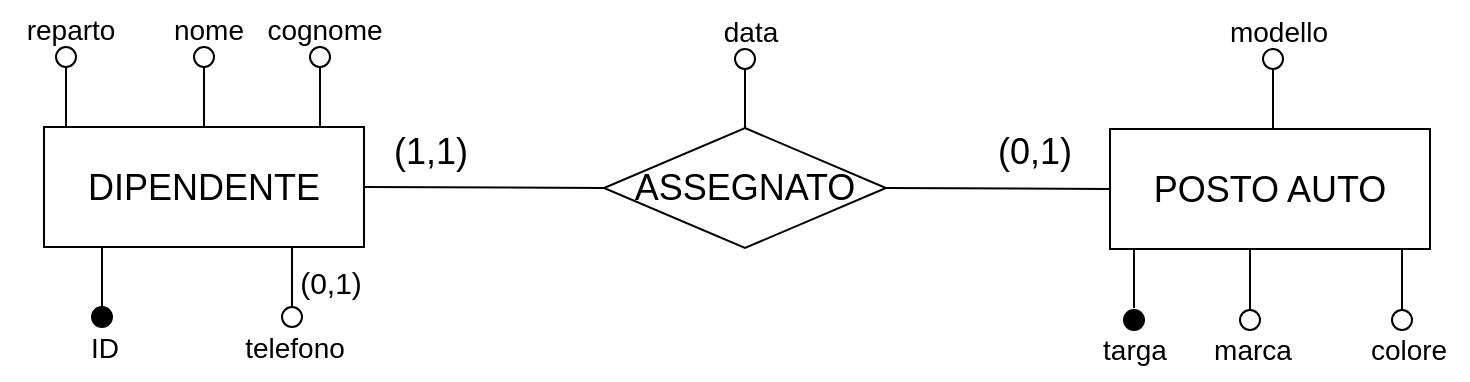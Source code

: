<?xml version="1.0" encoding="UTF-8"?>
<mxfile version="28.2.5">
  <diagram name="Pagina-1" id="SHImMo-cX8PR3l8xb86j">
    <mxGraphModel dx="830" dy="431" grid="1" gridSize="10" guides="1" tooltips="1" connect="1" arrows="1" fold="1" page="1" pageScale="1" pageWidth="1169" pageHeight="827" math="0" shadow="0">
      <root>
        <mxCell id="0" />
        <mxCell id="1" parent="0" />
        <mxCell id="unjvJsAtwSInByf4UnUb-1" value="&lt;span style=&quot;font-size: 18px;&quot;&gt;DIPENDENTE&lt;/span&gt;" style="rounded=0;whiteSpace=wrap;html=1;" parent="1" vertex="1">
          <mxGeometry x="227" y="287.5" width="160" height="60" as="geometry" />
        </mxCell>
        <mxCell id="unjvJsAtwSInByf4UnUb-5" value="" style="endArrow=none;html=1;rounded=0;exitX=0.067;exitY=0;exitDx=0;exitDy=0;exitPerimeter=0;" parent="1" edge="1">
          <mxGeometry width="50" height="50" relative="1" as="geometry">
            <mxPoint x="365" y="287.5" as="sourcePoint" />
            <mxPoint x="365" y="257.5" as="targetPoint" />
          </mxGeometry>
        </mxCell>
        <mxCell id="unjvJsAtwSInByf4UnUb-6" value="" style="ellipse;whiteSpace=wrap;html=1;aspect=fixed;" parent="1" vertex="1">
          <mxGeometry x="360" y="247.5" width="10" height="10" as="geometry" />
        </mxCell>
        <mxCell id="unjvJsAtwSInByf4UnUb-7" value="&lt;font style=&quot;font-size: 14px;&quot;&gt;nome&lt;/font&gt;" style="text;html=1;align=center;verticalAlign=middle;resizable=0;points=[];autosize=1;strokeColor=none;fillColor=none;" parent="1" vertex="1">
          <mxGeometry x="279" y="224" width="60" height="30" as="geometry" />
        </mxCell>
        <mxCell id="unjvJsAtwSInByf4UnUb-14" value="" style="endArrow=none;html=1;rounded=0;exitX=0.067;exitY=0;exitDx=0;exitDy=0;exitPerimeter=0;" parent="1" edge="1">
          <mxGeometry width="50" height="50" relative="1" as="geometry">
            <mxPoint x="307" y="287.5" as="sourcePoint" />
            <mxPoint x="307" y="257.5" as="targetPoint" />
          </mxGeometry>
        </mxCell>
        <mxCell id="unjvJsAtwSInByf4UnUb-15" value="" style="ellipse;whiteSpace=wrap;html=1;aspect=fixed;direction=south;" parent="1" vertex="1">
          <mxGeometry x="302" y="247.5" width="10" height="10" as="geometry" />
        </mxCell>
        <mxCell id="unjvJsAtwSInByf4UnUb-61" value="&lt;font style=&quot;font-size: 18px;&quot;&gt;POSTO AUTO&lt;/font&gt;" style="rounded=0;whiteSpace=wrap;html=1;" parent="1" vertex="1">
          <mxGeometry x="760" y="288.5" width="160" height="60" as="geometry" />
        </mxCell>
        <mxCell id="unjvJsAtwSInByf4UnUb-65" value="" style="endArrow=none;html=1;rounded=0;exitX=0.067;exitY=0;exitDx=0;exitDy=0;exitPerimeter=0;" parent="1" edge="1">
          <mxGeometry width="50" height="50" relative="1" as="geometry">
            <mxPoint x="830" y="349" as="sourcePoint" />
            <mxPoint x="830" y="379" as="targetPoint" />
          </mxGeometry>
        </mxCell>
        <mxCell id="unjvJsAtwSInByf4UnUb-66" value="" style="ellipse;whiteSpace=wrap;html=1;aspect=fixed;rotation=-180;" parent="1" vertex="1">
          <mxGeometry x="825" y="379" width="10" height="10" as="geometry" />
        </mxCell>
        <mxCell id="unjvJsAtwSInByf4UnUb-71" value="" style="endArrow=none;html=1;rounded=0;exitX=0.067;exitY=0;exitDx=0;exitDy=0;exitPerimeter=0;" parent="1" edge="1">
          <mxGeometry width="50" height="50" relative="1" as="geometry">
            <mxPoint x="772" y="348" as="sourcePoint" />
            <mxPoint x="772" y="378" as="targetPoint" />
          </mxGeometry>
        </mxCell>
        <mxCell id="unjvJsAtwSInByf4UnUb-72" value="" style="ellipse;whiteSpace=wrap;html=1;aspect=fixed;rotation=-180;fillColor=#000000;" parent="1" vertex="1">
          <mxGeometry x="767" y="379" width="10" height="10" as="geometry" />
        </mxCell>
        <mxCell id="unjvJsAtwSInByf4UnUb-78" value="&lt;font style=&quot;font-size: 14px;&quot;&gt;targa&lt;/font&gt;" style="text;html=1;align=center;verticalAlign=middle;resizable=0;points=[];autosize=1;strokeColor=none;fillColor=none;" parent="1" vertex="1">
          <mxGeometry x="742" y="384" width="60" height="30" as="geometry" />
        </mxCell>
        <mxCell id="unjvJsAtwSInByf4UnUb-80" value="&lt;font style=&quot;font-size: 14px;&quot;&gt;marca&lt;/font&gt;" style="text;html=1;align=center;verticalAlign=middle;resizable=0;points=[];autosize=1;strokeColor=none;fillColor=none;" parent="1" vertex="1">
          <mxGeometry x="801" y="384" width="60" height="30" as="geometry" />
        </mxCell>
        <mxCell id="unjvJsAtwSInByf4UnUb-81" value="&lt;font style=&quot;font-size: 18px;&quot;&gt;ASSEGNATO&lt;/font&gt;" style="rhombus;whiteSpace=wrap;html=1;" parent="1" vertex="1">
          <mxGeometry x="507" y="288" width="141" height="60" as="geometry" />
        </mxCell>
        <mxCell id="unjvJsAtwSInByf4UnUb-83" value="" style="endArrow=none;html=1;rounded=0;exitX=1;exitY=0.5;exitDx=0;exitDy=0;entryX=0;entryY=0.5;entryDx=0;entryDy=0;" parent="1" source="unjvJsAtwSInByf4UnUb-1" target="unjvJsAtwSInByf4UnUb-81" edge="1">
          <mxGeometry width="50" height="50" relative="1" as="geometry">
            <mxPoint x="597" y="501.5" as="sourcePoint" />
            <mxPoint x="647" y="451.5" as="targetPoint" />
          </mxGeometry>
        </mxCell>
        <mxCell id="unjvJsAtwSInByf4UnUb-84" value="" style="endArrow=none;html=1;rounded=0;exitX=1;exitY=0.5;exitDx=0;exitDy=0;entryX=0;entryY=0.5;entryDx=0;entryDy=0;" parent="1" source="unjvJsAtwSInByf4UnUb-81" target="unjvJsAtwSInByf4UnUb-61" edge="1">
          <mxGeometry width="50" height="50" relative="1" as="geometry">
            <mxPoint x="597" y="501.5" as="sourcePoint" />
            <mxPoint x="647" y="451.5" as="targetPoint" />
          </mxGeometry>
        </mxCell>
        <mxCell id="unjvJsAtwSInByf4UnUb-88" value="" style="endArrow=none;html=1;rounded=0;exitX=0.067;exitY=0;exitDx=0;exitDy=0;exitPerimeter=0;" parent="1" edge="1">
          <mxGeometry width="50" height="50" relative="1" as="geometry">
            <mxPoint x="906" y="349" as="sourcePoint" />
            <mxPoint x="906" y="379" as="targetPoint" />
          </mxGeometry>
        </mxCell>
        <mxCell id="unjvJsAtwSInByf4UnUb-89" value="" style="ellipse;whiteSpace=wrap;html=1;aspect=fixed;rotation=-180;" parent="1" vertex="1">
          <mxGeometry x="901" y="379" width="10" height="10" as="geometry" />
        </mxCell>
        <mxCell id="unjvJsAtwSInByf4UnUb-90" value="&lt;font style=&quot;font-size: 14px;&quot;&gt;colore&lt;/font&gt;" style="text;html=1;align=center;verticalAlign=middle;resizable=0;points=[];autosize=1;strokeColor=none;fillColor=none;" parent="1" vertex="1">
          <mxGeometry x="879" y="384" width="60" height="30" as="geometry" />
        </mxCell>
        <mxCell id="unjvJsAtwSInByf4UnUb-91" value="&lt;font style=&quot;font-size: 18px;&quot;&gt;(1,1)&lt;/font&gt;" style="text;html=1;align=center;verticalAlign=middle;resizable=0;points=[];autosize=1;strokeColor=none;fillColor=none;" parent="1" vertex="1">
          <mxGeometry x="390" y="280" width="60" height="40" as="geometry" />
        </mxCell>
        <mxCell id="unjvJsAtwSInByf4UnUb-92" value="&lt;font style=&quot;font-size: 18px;&quot;&gt;(0,1)&lt;/font&gt;" style="text;html=1;align=center;verticalAlign=middle;resizable=0;points=[];autosize=1;strokeColor=none;fillColor=none;" parent="1" vertex="1">
          <mxGeometry x="692" y="280" width="60" height="40" as="geometry" />
        </mxCell>
        <mxCell id="CcaYhzzBdF9eLu_KtUvN-2" value="&lt;font style=&quot;font-size: 14px;&quot;&gt;cognome&lt;/font&gt;" style="text;html=1;align=center;verticalAlign=middle;resizable=0;points=[];autosize=1;strokeColor=none;fillColor=none;" parent="1" vertex="1">
          <mxGeometry x="327" y="224" width="80" height="30" as="geometry" />
        </mxCell>
        <mxCell id="sy5HOTditzcSrkJo1PVW-5" value="" style="endArrow=none;html=1;rounded=0;exitX=0.067;exitY=0;exitDx=0;exitDy=0;exitPerimeter=0;" edge="1" parent="1">
          <mxGeometry width="50" height="50" relative="1" as="geometry">
            <mxPoint x="256" y="347.5" as="sourcePoint" />
            <mxPoint x="256" y="377.5" as="targetPoint" />
          </mxGeometry>
        </mxCell>
        <mxCell id="sy5HOTditzcSrkJo1PVW-6" value="" style="ellipse;whiteSpace=wrap;html=1;aspect=fixed;rotation=-180;fillColor=#000000;" vertex="1" parent="1">
          <mxGeometry x="251" y="377.5" width="10" height="10" as="geometry" />
        </mxCell>
        <mxCell id="sy5HOTditzcSrkJo1PVW-7" value="&lt;font style=&quot;font-size: 14px;&quot;&gt;ID&lt;/font&gt;" style="text;html=1;align=center;verticalAlign=middle;resizable=0;points=[];autosize=1;strokeColor=none;fillColor=none;" vertex="1" parent="1">
          <mxGeometry x="237" y="382.5" width="40" height="30" as="geometry" />
        </mxCell>
        <mxCell id="sy5HOTditzcSrkJo1PVW-8" value="" style="endArrow=none;html=1;rounded=0;exitX=0.067;exitY=0;exitDx=0;exitDy=0;exitPerimeter=0;" edge="1" parent="1">
          <mxGeometry width="50" height="50" relative="1" as="geometry">
            <mxPoint x="351" y="347.5" as="sourcePoint" />
            <mxPoint x="351" y="377.5" as="targetPoint" />
          </mxGeometry>
        </mxCell>
        <mxCell id="sy5HOTditzcSrkJo1PVW-9" value="" style="ellipse;whiteSpace=wrap;html=1;aspect=fixed;rotation=-180;" vertex="1" parent="1">
          <mxGeometry x="346" y="377.5" width="10" height="10" as="geometry" />
        </mxCell>
        <mxCell id="sy5HOTditzcSrkJo1PVW-10" value="&lt;font style=&quot;font-size: 14px;&quot;&gt;telefono&lt;/font&gt;" style="text;html=1;align=center;verticalAlign=middle;resizable=0;points=[];autosize=1;strokeColor=none;fillColor=none;" vertex="1" parent="1">
          <mxGeometry x="317" y="382.5" width="70" height="30" as="geometry" />
        </mxCell>
        <mxCell id="sy5HOTditzcSrkJo1PVW-26" value="&lt;font style=&quot;font-size: 14px;&quot;&gt;modello&lt;/font&gt;" style="text;html=1;align=center;verticalAlign=middle;resizable=0;points=[];autosize=1;strokeColor=none;fillColor=none;" vertex="1" parent="1">
          <mxGeometry x="808.5" y="225" width="70" height="30" as="geometry" />
        </mxCell>
        <mxCell id="sy5HOTditzcSrkJo1PVW-27" value="" style="endArrow=none;html=1;rounded=0;exitX=0.067;exitY=0;exitDx=0;exitDy=0;exitPerimeter=0;" edge="1" parent="1">
          <mxGeometry width="50" height="50" relative="1" as="geometry">
            <mxPoint x="841.5" y="288.5" as="sourcePoint" />
            <mxPoint x="841.5" y="258.5" as="targetPoint" />
          </mxGeometry>
        </mxCell>
        <mxCell id="sy5HOTditzcSrkJo1PVW-28" value="" style="ellipse;whiteSpace=wrap;html=1;aspect=fixed;direction=south;" vertex="1" parent="1">
          <mxGeometry x="836.5" y="248.5" width="10" height="10" as="geometry" />
        </mxCell>
        <mxCell id="sy5HOTditzcSrkJo1PVW-37" value="&lt;font style=&quot;font-size: 14px;&quot;&gt;reparto&lt;/font&gt;" style="text;html=1;align=center;verticalAlign=middle;resizable=0;points=[];autosize=1;strokeColor=none;fillColor=none;" vertex="1" parent="1">
          <mxGeometry x="205" y="224" width="70" height="30" as="geometry" />
        </mxCell>
        <mxCell id="sy5HOTditzcSrkJo1PVW-38" value="" style="endArrow=none;html=1;rounded=0;exitX=0.067;exitY=0;exitDx=0;exitDy=0;exitPerimeter=0;" edge="1" parent="1">
          <mxGeometry width="50" height="50" relative="1" as="geometry">
            <mxPoint x="238" y="287.5" as="sourcePoint" />
            <mxPoint x="238" y="257.5" as="targetPoint" />
          </mxGeometry>
        </mxCell>
        <mxCell id="sy5HOTditzcSrkJo1PVW-39" value="" style="ellipse;whiteSpace=wrap;html=1;aspect=fixed;direction=south;" vertex="1" parent="1">
          <mxGeometry x="233" y="247.5" width="10" height="10" as="geometry" />
        </mxCell>
        <mxCell id="sy5HOTditzcSrkJo1PVW-40" value="" style="endArrow=none;html=1;rounded=0;exitX=0.067;exitY=0;exitDx=0;exitDy=0;exitPerimeter=0;" edge="1" parent="1">
          <mxGeometry width="50" height="50" relative="1" as="geometry">
            <mxPoint x="577.5" y="288.5" as="sourcePoint" />
            <mxPoint x="577.5" y="258.5" as="targetPoint" />
          </mxGeometry>
        </mxCell>
        <mxCell id="sy5HOTditzcSrkJo1PVW-41" value="" style="ellipse;whiteSpace=wrap;html=1;aspect=fixed;" vertex="1" parent="1">
          <mxGeometry x="572.5" y="248.5" width="10" height="10" as="geometry" />
        </mxCell>
        <mxCell id="sy5HOTditzcSrkJo1PVW-42" value="&lt;font style=&quot;font-size: 14px;&quot;&gt;data&lt;/font&gt;" style="text;html=1;align=center;verticalAlign=middle;resizable=0;points=[];autosize=1;strokeColor=none;fillColor=none;" vertex="1" parent="1">
          <mxGeometry x="554.5" y="225" width="50" height="30" as="geometry" />
        </mxCell>
        <mxCell id="sy5HOTditzcSrkJo1PVW-43" value="&lt;font style=&quot;font-size: 15px;&quot;&gt;(0,1)&lt;/font&gt;" style="text;html=1;align=center;verticalAlign=middle;resizable=0;points=[];autosize=1;strokeColor=none;fillColor=none;" vertex="1" parent="1">
          <mxGeometry x="345" y="350" width="50" height="30" as="geometry" />
        </mxCell>
      </root>
    </mxGraphModel>
  </diagram>
</mxfile>
